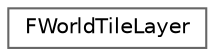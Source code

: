 digraph "Graphical Class Hierarchy"
{
 // INTERACTIVE_SVG=YES
 // LATEX_PDF_SIZE
  bgcolor="transparent";
  edge [fontname=Helvetica,fontsize=10,labelfontname=Helvetica,labelfontsize=10];
  node [fontname=Helvetica,fontsize=10,shape=box,height=0.2,width=0.4];
  rankdir="LR";
  Node0 [id="Node000000",label="FWorldTileLayer",height=0.2,width=0.4,color="grey40", fillcolor="white", style="filled",URL="$d6/d77/classFWorldTileLayer.html",tooltip="World layer information for tile tagging."];
}
